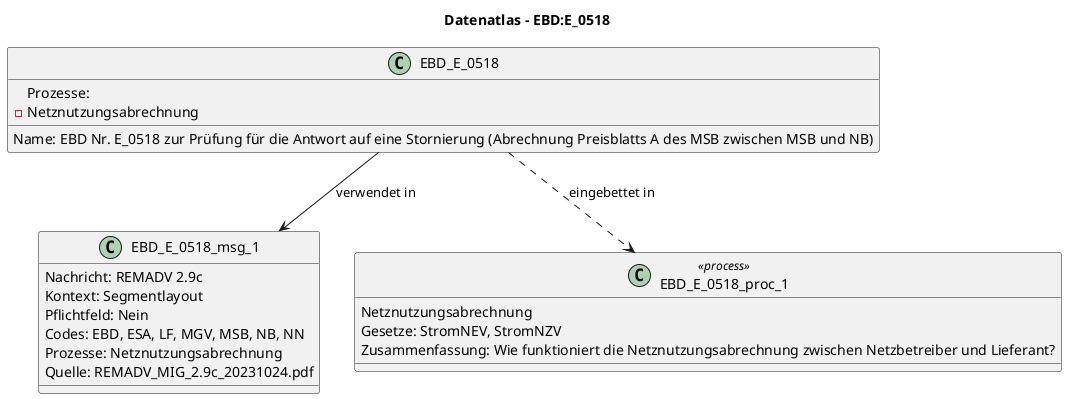 @startuml
title Datenatlas – EBD:E_0518
class EBD_E_0518 {
  Name: EBD Nr. E_0518 zur Prüfung für die Antwort auf eine Stornierung (Abrechnung Preisblatts A des MSB zwischen MSB und NB)
  Prozesse:
    - Netznutzungsabrechnung
}
class EBD_E_0518_msg_1 {
  Nachricht: REMADV 2.9c
  Kontext: Segmentlayout
  Pflichtfeld: Nein
  Codes: EBD, ESA, LF, MGV, MSB, NB, NN
  Prozesse: Netznutzungsabrechnung
  Quelle: REMADV_MIG_2.9c_20231024.pdf
}
EBD_E_0518 --> EBD_E_0518_msg_1 : verwendet in
class EBD_E_0518_proc_1 <<process>> {
  Netznutzungsabrechnung
  Gesetze: StromNEV, StromNZV
  Zusammenfassung: Wie funktioniert die Netznutzungsabrechnung zwischen Netzbetreiber und Lieferant?
}
EBD_E_0518 ..> EBD_E_0518_proc_1 : eingebettet in
@enduml